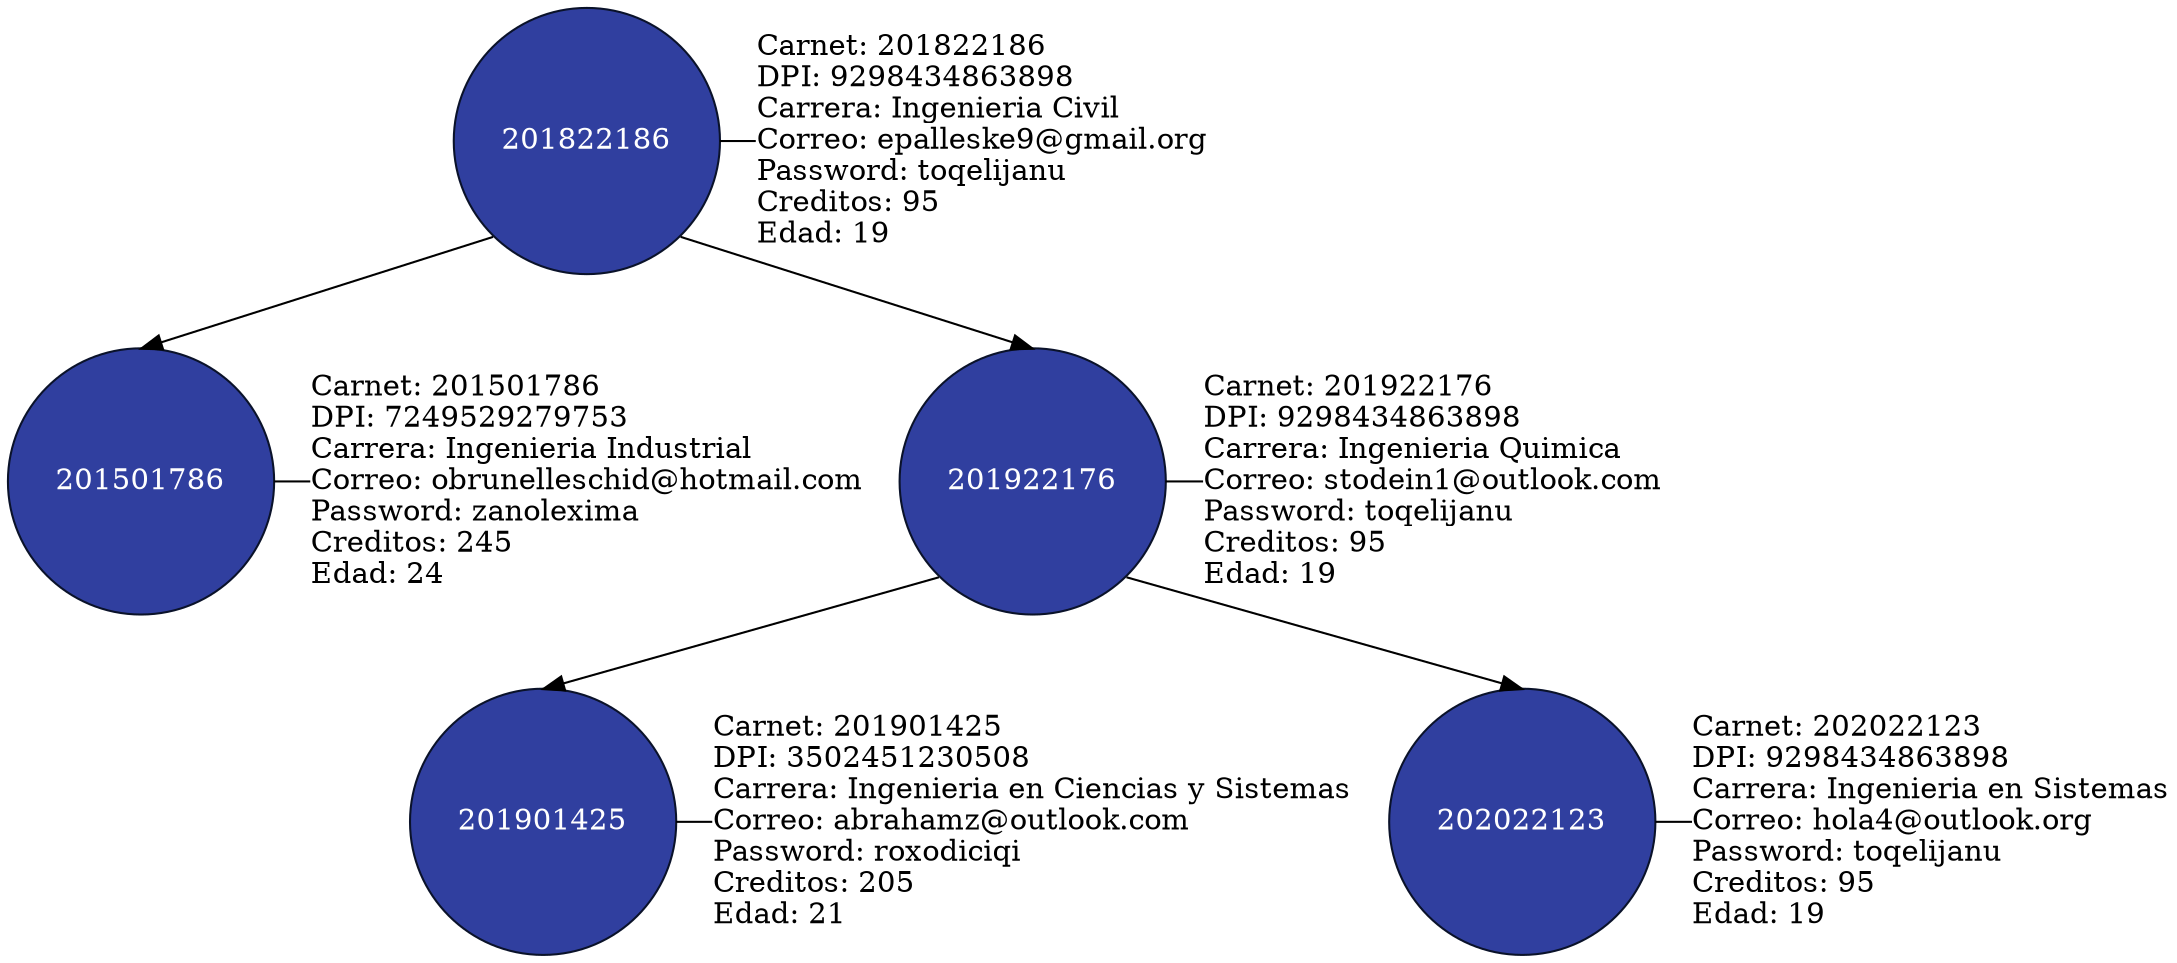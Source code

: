   
        digraph G
        {
            node[shape=circle, style=filled, fillcolor="#303F9F", fontcolor=white, color="#0A122A"];
            splines=false;
        
		n201822186 [label = "201822186"];
		n201822186 -> n201501786[tailport=sw headport=n];
		n201822186 -> n201922176[tailport=se headport=n];
		n201501786 [label = "201501786"];
		n201922176 [label = "201922176"];
		n201922176 -> n201901425[tailport=sw headport=n];
		n201922176 -> n202022123[tailport=se headport=n];
		n201901425 [label = "201901425"];
		n202022123 [label = "202022123"];
		edge[dir=none];
		node[fillcolor=white, fontcolor=black];
		201501786 [shape=plain label= "Carnet: 201501786\lDPI: 7249529279753\lCarrera: Ingenieria Industrial\lCorreo: obrunelleschid@hotmail.com\lPassword: zanolexima\lCreditos: 245\lEdad: 24\l"];
		{rank=same; n201501786; 201501786}
		n201501786 -> 201501786;
		201822186 [shape=plain label= "Carnet: 201822186\lDPI: 9298434863898\lCarrera: Ingenieria Civil\lCorreo: epalleske9@gmail.org\lPassword: toqelijanu\lCreditos: 95\lEdad: 19\l"];
		{rank=same; n201822186; 201822186}
		n201822186 -> 201822186;
		201901425 [shape=plain label= "Carnet: 201901425\lDPI: 3502451230508\lCarrera: Ingenieria en Ciencias y Sistemas\lCorreo: abrahamz@outlook.com\lPassword: roxodiciqi\lCreditos: 205\lEdad: 21\l"];
		{rank=same; n201901425; 201901425}
		n201901425 -> 201901425;
		201922176 [shape=plain label= "Carnet: 201922176\lDPI: 9298434863898\lCarrera: Ingenieria Quimica\lCorreo: stodein1@outlook.com\lPassword: toqelijanu\lCreditos: 95\lEdad: 19\l"];
		{rank=same; n201922176; 201922176}
		n201922176 -> 201922176;
		202022123 [shape=plain label= "Carnet: 202022123\lDPI: 9298434863898\lCarrera: Ingenieria en Sistemas\lCorreo: hola4@outlook.org\lPassword: toqelijanu\lCreditos: 95\lEdad: 19\l"];
		{rank=same; n202022123; 202022123}
		n202022123 -> 202022123;
	}